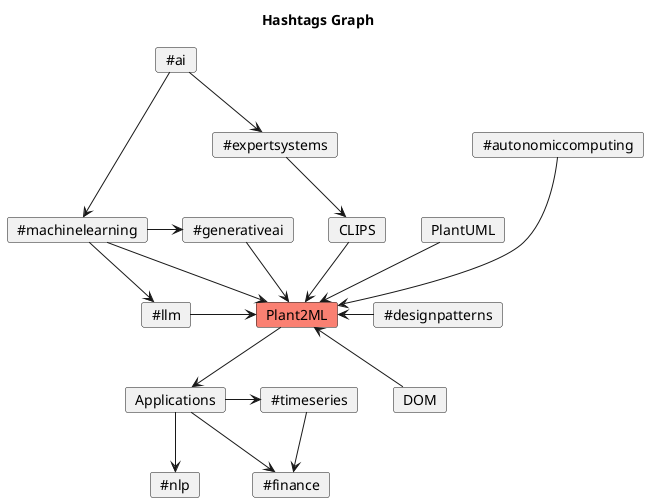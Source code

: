 @startuml

title Hashtags Graph

card Plant2ML #salmon
card PlantUML
card "~#machinelearning" as ML
card "~#llm" as LLM
card "~#ai" as AI
card "~#expertsystems" as ES
card CLIPS
card "~#generativeai" as GenerativeAI
card Applications
card "~#timeseries" as Timeseries
card "~#nlp" as nlp
card "~#finance" as Finance
card "~#designpatterns" as DesignPatterns
card "~#autonomiccomputing" as Autonomic
card DOM

PlantUML --> Plant2ML
ML --> Plant2ML
ML --> LLM
AI -> ML
AI --> ES
ES --> CLIPS
ML -> GenerativeAI
GenerativeAI --> Plant2ML
Applications -> Timeseries
Timeseries --> Finance
Applications --> nlp
Plant2ML --> Applications
Plant2ML <- DesignPatterns
LLM -> Plant2ML
CLIPS --> Plant2ML
Autonomic ---> Plant2ML
Plant2ML <-- DOM
Applications --> Finance

@enduml